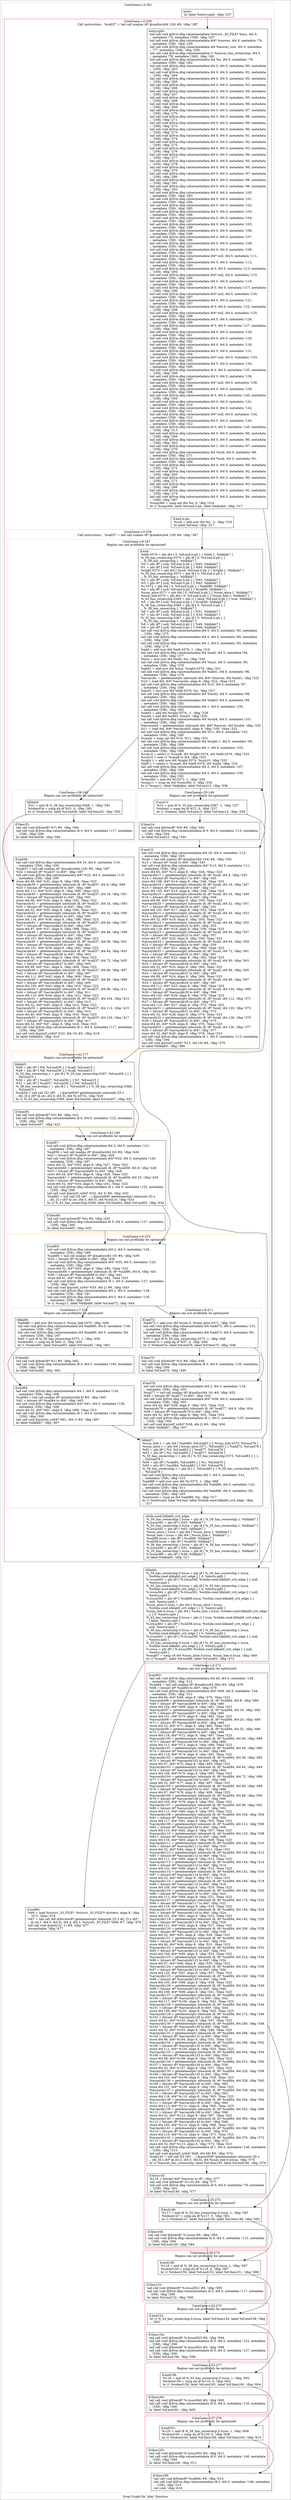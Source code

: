 digraph "Scop Graph for 'play' function" {
	label="Scop Graph for 'play' function";

	Node0x9da4160 [shape=record,label="{entry:\l  br label %entry.split, !dbg !257\l}"];
	Node0x9da4160 -> Node0x9e1ddc0;
	Node0x9e1ddc0 [shape=record,label="{entry.split:                                      \l  tail call void @llvm.dbg.value(metadata %struct._IO_FILE* %sys, i64 0,\l... metadata !75, metadata !258), !dbg !257\l  tail call void @llvm.dbg.value(metadata i64* %moves, i64 0, metadata !76,\l... metadata !258), !dbg !259\l  tail call void @llvm.dbg.value(metadata i64 %moves_size, i64 0, metadata\l... !77, metadata !258), !dbg !259\l  tail call void @llvm.dbg.value(metadata i1 %moves_has_ownership, i64 0,\l... metadata !78, metadata !260), !dbg !261\l  tail call void @llvm.dbg.value(metadata i64 %n, i64 0, metadata !79,\l... metadata !258), !dbg !262\l  tail call void @llvm.dbg.value(metadata i64 0, i64 0, metadata !80, metadata\l... !258), !dbg !263\l  tail call void @llvm.dbg.value(metadata i64 0, i64 0, metadata !81, metadata\l... !258), !dbg !264\l  tail call void @llvm.dbg.value(metadata i64 0, i64 0, metadata !82, metadata\l... !258), !dbg !265\l  tail call void @llvm.dbg.value(metadata i64 0, i64 0, metadata !83, metadata\l... !258), !dbg !266\l  tail call void @llvm.dbg.value(metadata i64 0, i64 0, metadata !84, metadata\l... !258), !dbg !267\l  tail call void @llvm.dbg.value(metadata i64 0, i64 0, metadata !85, metadata\l... !258), !dbg !268\l  tail call void @llvm.dbg.value(metadata i64 0, i64 0, metadata !86, metadata\l... !258), !dbg !269\l  tail call void @llvm.dbg.value(metadata i64 0, i64 0, metadata !87, metadata\l... !258), !dbg !270\l  tail call void @llvm.dbg.value(metadata i64 0, i64 0, metadata !88, metadata\l... !258), !dbg !271\l  tail call void @llvm.dbg.value(metadata i64 0, i64 0, metadata !89, metadata\l... !258), !dbg !272\l  tail call void @llvm.dbg.value(metadata i64 0, i64 0, metadata !90, metadata\l... !258), !dbg !273\l  tail call void @llvm.dbg.value(metadata i64 0, i64 0, metadata !91, metadata\l... !258), !dbg !274\l  tail call void @llvm.dbg.value(metadata i64 0, i64 0, metadata !92, metadata\l... !258), !dbg !275\l  tail call void @llvm.dbg.value(metadata i64 0, i64 0, metadata !93, metadata\l... !258), !dbg !276\l  tail call void @llvm.dbg.value(metadata i64 0, i64 0, metadata !94, metadata\l... !258), !dbg !277\l  tail call void @llvm.dbg.value(metadata i64 0, i64 0, metadata !95, metadata\l... !258), !dbg !278\l  tail call void @llvm.dbg.value(metadata i64 0, i64 0, metadata !96, metadata\l... !258), !dbg !279\l  tail call void @llvm.dbg.value(metadata i64 0, i64 0, metadata !97, metadata\l... !258), !dbg !280\l  tail call void @llvm.dbg.value(metadata i64 0, i64 0, metadata !98, metadata\l... !258), !dbg !281\l  tail call void @llvm.dbg.value(metadata i64 0, i64 0, metadata !99, metadata\l... !258), !dbg !282\l  tail call void @llvm.dbg.value(metadata i64 0, i64 0, metadata !100,\l... metadata !258), !dbg !283\l  tail call void @llvm.dbg.value(metadata i64 0, i64 0, metadata !101,\l... metadata !258), !dbg !284\l  tail call void @llvm.dbg.value(metadata i64 0, i64 0, metadata !102,\l... metadata !258), !dbg !285\l  tail call void @llvm.dbg.value(metadata i64 0, i64 0, metadata !103,\l... metadata !258), !dbg !286\l  tail call void @llvm.dbg.value(metadata i64 0, i64 0, metadata !104,\l... metadata !258), !dbg !287\l  tail call void @llvm.dbg.value(metadata i64 0, i64 0, metadata !105,\l... metadata !258), !dbg !288\l  tail call void @llvm.dbg.value(metadata i64 0, i64 0, metadata !106,\l... metadata !258), !dbg !289\l  tail call void @llvm.dbg.value(metadata i64 0, i64 0, metadata !107,\l... metadata !258), !dbg !290\l  tail call void @llvm.dbg.value(metadata i64 0, i64 0, metadata !108,\l... metadata !258), !dbg !291\l  tail call void @llvm.dbg.value(metadata i64 0, i64 0, metadata !109,\l... metadata !258), !dbg !292\l  tail call void @llvm.dbg.value(metadata i64* null, i64 0, metadata !111,\l... metadata !258), !dbg !293\l  tail call void @llvm.dbg.value(metadata i64 0, i64 0, metadata !112,\l... metadata !258), !dbg !293\l  tail call void @llvm.dbg.value(metadata i8 0, i64 0, metadata !113, metadata\l... !258), !dbg !294\l  tail call void @llvm.dbg.value(metadata i64* null, i64 0, metadata !115,\l... metadata !258), !dbg !295\l  tail call void @llvm.dbg.value(metadata i64 0, i64 0, metadata !116,\l... metadata !258), !dbg !295\l  tail call void @llvm.dbg.value(metadata i8 0, i64 0, metadata !117, metadata\l... !258), !dbg !296\l  tail call void @llvm.dbg.value(metadata i64* null, i64 0, metadata !120,\l... metadata !258), !dbg !297\l  tail call void @llvm.dbg.value(metadata i64 0, i64 0, metadata !121,\l... metadata !258), !dbg !297\l  tail call void @llvm.dbg.value(metadata i8 0, i64 0, metadata !122, metadata\l... !258), !dbg !298\l  tail call void @llvm.dbg.value(metadata i64* null, i64 0, metadata !125,\l... metadata !258), !dbg !299\l  tail call void @llvm.dbg.value(metadata i64 0, i64 0, metadata !126,\l... metadata !258), !dbg !299\l  tail call void @llvm.dbg.value(metadata i8 0, i64 0, metadata !127, metadata\l... !258), !dbg !300\l  tail call void @llvm.dbg.value(metadata i64 0, i64 0, metadata !128,\l... metadata !258), !dbg !301\l  tail call void @llvm.dbg.value(metadata i64 0, i64 0, metadata !129,\l... metadata !258), !dbg !302\l  tail call void @llvm.dbg.value(metadata i64 0, i64 0, metadata !130,\l... metadata !258), !dbg !303\l  tail call void @llvm.dbg.value(metadata i64 0, i64 0, metadata !131,\l... metadata !258), !dbg !304\l  tail call void @llvm.dbg.value(metadata i64* null, i64 0, metadata !133,\l... metadata !258), !dbg !305\l  tail call void @llvm.dbg.value(metadata i64 0, i64 0, metadata !134,\l... metadata !258), !dbg !305\l  tail call void @llvm.dbg.value(metadata i8 0, i64 0, metadata !135, metadata\l... !258), !dbg !306\l  tail call void @llvm.dbg.value(metadata i64 0, i64 0, metadata !136,\l... metadata !258), !dbg !307\l  tail call void @llvm.dbg.value(metadata i64* null, i64 0, metadata !138,\l... metadata !258), !dbg !308\l  tail call void @llvm.dbg.value(metadata i64 0, i64 0, metadata !139,\l... metadata !258), !dbg !308\l  tail call void @llvm.dbg.value(metadata i8 0, i64 0, metadata !140, metadata\l... !258), !dbg !309\l  tail call void @llvm.dbg.value(metadata i64 0, i64 0, metadata !141,\l... metadata !258), !dbg !310\l  tail call void @llvm.dbg.value(metadata i64 0, i64 0, metadata !142,\l... metadata !258), !dbg !311\l  tail call void @llvm.dbg.value(metadata i64* null, i64 0, metadata !144,\l... metadata !258), !dbg !312\l  tail call void @llvm.dbg.value(metadata i64 0, i64 0, metadata !145,\l... metadata !258), !dbg !312\l  tail call void @llvm.dbg.value(metadata i8 0, i64 0, metadata !146, metadata\l... !258), !dbg !313\l  tail call void @llvm.dbg.value(metadata i64 0, i64 0, metadata !86, metadata\l... !258), !dbg !269\l  tail call void @llvm.dbg.value(metadata i64 0, i64 0, metadata !80, metadata\l... !258), !dbg !263\l  tail call void @llvm.dbg.value(metadata i64 1, i64 0, metadata !87, metadata\l... !258), !dbg !270\l  tail call void @llvm.dbg.value(metadata i64 %sub, i64 0, metadata !88,\l... metadata !258), !dbg !271\l  tail call void @llvm.dbg.value(metadata i64 %sub, i64 0, metadata !81,\l... metadata !258), !dbg !264\l  tail call void @llvm.dbg.value(metadata i64 0, i64 0, metadata !89, metadata\l... !258), !dbg !272\l  tail call void @llvm.dbg.value(metadata i64 0, i64 0, metadata !82, metadata\l... !258), !dbg !265\l  tail call void @llvm.dbg.value(metadata i64 0, i64 0, metadata !90, metadata\l... !258), !dbg !273\l  tail call void @llvm.dbg.value(metadata i64 0, i64 0, metadata !83, metadata\l... !258), !dbg !266\l  tail call void @llvm.dbg.value(metadata i64 0, i64 0, metadata !91, metadata\l... !258), !dbg !274\l  tail call void @llvm.dbg.value(metadata i64 0, i64 0, metadata !84, metadata\l... !258), !dbg !267\l  %cmp366 = icmp sgt i64 %n, 0, !dbg !314\l  br i1 %cmp366, label %if.end.lr.ph, label %blklab0, !dbg !317\l}"];
	Node0x9e1ddc0 -> Node0x9e41250;
	Node0x9e1ddc0 -> Node0x9dc1640;
	Node0x9e41250 [shape=record,label="{if.end.lr.ph:                                     \l  %sub = add nsw i64 %n, -1, !dbg !318\l  br label %if.end, !dbg !317\l}"];
	Node0x9e41250 -> Node0x9e14260;
	Node0x9e14260 [shape=record,label="{if.end:                                           \l  %left.0376 = phi i64 [ 0, %if.end.lr.ph ], [ %left.1, %blklab7 ]\l  %_59_has_ownership.0375 = phi i8 [ 0, %if.end.lr.ph ], [\l... %_59_has_ownership.1, %blklab7 ]\l  %0 = phi i8* [ null, %if.end.lr.ph ], [ %65, %blklab7 ]\l  %1 = phi i8* [ null, %if.end.lr.ph ], [ %64, %blklab7 ]\l  %right.0374 = phi i64 [ %sub, %if.end.lr.ph ], [ %right.1, %blklab7 ]\l  %_55_has_ownership.0373 = phi i8 [ 0, %if.end.lr.ph ], [\l... %_55_has_ownership.1, %blklab7 ]\l  %2 = phi i8* [ null, %if.end.lr.ph ], [ %63, %blklab7 ]\l  %3 = phi i8* [ null, %if.end.lr.ph ], [ %62, %blklab7 ]\l  %i.0372 = phi i64 [ 0, %if.end.lr.ph ], [ %add86, %blklab7 ]\l  %4 = phi i8* [ null, %if.end.lr.ph ], [ %call66, %blklab7 ]\l  %sum_alice.0371 = phi i64 [ 0, %if.end.lr.ph ], [ %sum_alice.1, %blklab7 ]\l  %sum_bob.0370 = phi i64 [ 0, %if.end.lr.ph ], [ %sum_bob.1, %blklab7 ]\l  %_43_has_ownership.0369 = phi i1 [ false, %if.end.lr.ph ], [ true, %blklab7 ]\l  %5 = phi i8* [ null, %if.end.lr.ph ], [ %call58, %blklab7 ]\l  %_38_has_ownership.0368 = phi i8 [ 0, %if.end.lr.ph ], [\l... %_38_has_ownership.1, %blklab7 ]\l  %6 = phi i8* [ null, %if.end.lr.ph ], [ %51, %blklab7 ]\l  %7 = phi i8* [ null, %if.end.lr.ph ], [ %50, %blklab7 ]\l  %_35_has_ownership.0367 = phi i8 [ 0, %if.end.lr.ph ], [\l... %_35_has_ownership.1, %blklab7 ]\l  %8 = phi i8* [ null, %if.end.lr.ph ], [ %49, %blklab7 ]\l  %9 = phi i8* [ null, %if.end.lr.ph ], [ %48, %blklab7 ]\l  tail call void @llvm.dbg.value(metadata i64 0, i64 0, metadata !92, metadata\l... !258), !dbg !275\l  tail call void @llvm.dbg.value(metadata i64 0, i64 0, metadata !85, metadata\l... !258), !dbg !268\l  tail call void @llvm.dbg.value(metadata i64 1, i64 0, metadata !93, metadata\l... !258), !dbg !276\l  %add = add nsw i64 %left.0376, 1, !dbg !319\l  tail call void @llvm.dbg.value(metadata i64 %add, i64 0, metadata !94,\l... metadata !258), !dbg !277\l  %mul = mul nsw i64 %add, %n, !dbg !320\l  tail call void @llvm.dbg.value(metadata i64 %mul, i64 0, metadata !95,\l... metadata !258), !dbg !278\l  %add1 = add nsw i64 %mul, %right.0374, !dbg !321\l  tail call void @llvm.dbg.value(metadata i64 %add1, i64 0, metadata !96,\l... metadata !258), !dbg !279\l  %arrayidx = getelementptr inbounds i64, i64* %moves, i64 %add1, !dbg !322\l  %10 = load i64, i64* %arrayidx, align 8, !dbg !322, !tbaa !323\l  tail call void @llvm.dbg.value(metadata i64 %10, i64 0, metadata !97,\l... metadata !258), !dbg !280\l  %mul2 = mul nsw i64 %left.0376, %n, !dbg !327\l  tail call void @llvm.dbg.value(metadata i64 %mul2, i64 0, metadata !98,\l... metadata !258), !dbg !281\l  tail call void @llvm.dbg.value(metadata i64 %add3, i64 0, metadata !99,\l... metadata !258), !dbg !282\l  tail call void @llvm.dbg.value(metadata i64 1, i64 0, metadata !100,\l... metadata !258), !dbg !283\l  %add3 = add i64 %right.0374, -1, !dbg !328\l  %sub4 = add i64 %add3, %mul2, !dbg !329\l  tail call void @llvm.dbg.value(metadata i64 %sub4, i64 0, metadata !101,\l... metadata !258), !dbg !284\l  %arrayidx5 = getelementptr inbounds i64, i64* %moves, i64 %sub4, !dbg !330\l  %11 = load i64, i64* %arrayidx5, align 8, !dbg !330, !tbaa !323\l  tail call void @llvm.dbg.value(metadata i64 %11, i64 0, metadata !102,\l... metadata !258), !dbg !285\l  %cmp6 = icmp sgt i64 %10, %11, !dbg !331\l  tail call void @llvm.dbg.value(metadata i64 %right.1, i64 0, metadata !85,\l... metadata !258), !dbg !268\l  tail call void @llvm.dbg.value(metadata i64 1, i64 0, metadata !105,\l... metadata !258), !dbg !288\l  %coin.0 = select i1 %cmp6, i64 %right.0374, i64 %left.0376, !dbg !333\l  %sub10 = sext i1 %cmp6 to i64, !dbg !333\l  %right.1 = add nsw i64 %right.0374, %sub10, !dbg !333\l  %left.1 = select i1 %cmp6, i64 %left.0376, i64 %add, !dbg !333\l  tail call void @llvm.dbg.value(metadata i64 2, i64 0, metadata !107,\l... metadata !258), !dbg !290\l  tail call void @llvm.dbg.value(metadata i64 0, i64 0, metadata !109,\l... metadata !258), !dbg !292\l  %rem360 = and i64 %i.0372, 1, !dbg !334\l  %cmp11 = icmp ne i64 %rem360, 0, !dbg !334\l  br i1 %cmp11, label %blklab4, label %if.end13, !dbg !336\l}"];
	Node0x9e14260 -> Node0x9da3be0;
	Node0x9e14260 -> Node0x9def670;
	Node0x9da3be0 [shape=record,label="{blklab4:                                          \l  %31 = and i8 %_38_has_ownership.0368, 1, !dbg !381\l  %tobool34 = icmp eq i8 %31, 0, !dbg !381\l  br i1 %tobool34, label %if.end36, label %if.then35, !dbg !383\l}"];
	Node0x9da3be0 -> Node0x9e13160;
	Node0x9da3be0 -> Node0x9d42100;
	Node0x9e13160 [shape=record,label="{if.end36:                                         \l  tail call void @llvm.dbg.value(metadata i64 16, i64 0, metadata !116,\l... metadata !258), !dbg !295\l  %call37 = tail call noalias i8* @malloc(i64 128) #6, !dbg !387\l  %32 = bitcast i8* %call37 to i64*, !dbg !387\l  tail call void @llvm.dbg.value(metadata i64* %32, i64 0, metadata !115,\l... metadata !258), !dbg !295\l  store i64 66, i64* %32, align 8, !dbg !388, !tbaa !323\l  %arrayidx39 = getelementptr inbounds i8, i8* %call37, i64 8, !dbg !389\l  %33 = bitcast i8* %arrayidx39 to i64*, !dbg !389\l  store i64 111, i64* %33, align 8, !dbg !390, !tbaa !323\l  %arrayidx40 = getelementptr inbounds i8, i8* %call37, i64 16, !dbg !391\l  %34 = bitcast i8* %arrayidx40 to i64*, !dbg !391\l  store i64 98, i64* %34, align 8, !dbg !392, !tbaa !323\l  %arrayidx41 = getelementptr inbounds i8, i8* %call37, i64 24, !dbg !393\l  %35 = bitcast i8* %arrayidx41 to i64*, !dbg !393\l  store i64 32, i64* %35, align 8, !dbg !394, !tbaa !323\l  %arrayidx42 = getelementptr inbounds i8, i8* %call37, i64 32, !dbg !395\l  %36 = bitcast i8* %arrayidx42 to i64*, !dbg !395\l  store i64 116, i64* %36, align 8, !dbg !396, !tbaa !323\l  %arrayidx43 = getelementptr inbounds i8, i8* %call37, i64 40, !dbg !397\l  %37 = bitcast i8* %arrayidx43 to i64*, !dbg !397\l  store i64 97, i64* %37, align 8, !dbg !398, !tbaa !323\l  %arrayidx44 = getelementptr inbounds i8, i8* %call37, i64 48, !dbg !399\l  %38 = bitcast i8* %arrayidx44 to i64*, !dbg !399\l  store i64 107, i64* %38, align 8, !dbg !400, !tbaa !323\l  %arrayidx45 = getelementptr inbounds i8, i8* %call37, i64 56, !dbg !401\l  %39 = bitcast i8* %arrayidx45 to i64*, !dbg !401\l  store i64 101, i64* %39, align 8, !dbg !402, !tbaa !323\l  %arrayidx46 = getelementptr inbounds i8, i8* %call37, i64 64, !dbg !403\l  %40 = bitcast i8* %arrayidx46 to i64*, !dbg !403\l  store i64 32, i64* %40, align 8, !dbg !404, !tbaa !323\l  %arrayidx47 = getelementptr inbounds i8, i8* %call37, i64 72, !dbg !405\l  %41 = bitcast i8* %arrayidx47 to i64*, !dbg !405\l  store i64 99, i64* %41, align 8, !dbg !406, !tbaa !323\l  %arrayidx48 = getelementptr inbounds i8, i8* %call37, i64 80, !dbg !407\l  %42 = bitcast i8* %arrayidx48 to i64*, !dbg !407\l  store i64 111, i64* %42, align 8, !dbg !408, !tbaa !323\l  %arrayidx49 = getelementptr inbounds i8, i8* %call37, i64 88, !dbg !409\l  %43 = bitcast i8* %arrayidx49 to i64*, !dbg !409\l  store i64 105, i64* %43, align 8, !dbg !410, !tbaa !323\l  %arrayidx50 = getelementptr inbounds i8, i8* %call37, i64 96, !dbg !411\l  %44 = bitcast i8* %arrayidx50 to i64*, !dbg !411\l  store i64 110, i64* %44, align 8, !dbg !412, !tbaa !323\l  %arrayidx51 = getelementptr inbounds i8, i8* %call37, i64 104, !dbg !413\l  %45 = bitcast i8* %arrayidx51 to i64*, !dbg !413\l  store i64 32, i64* %45, align 8, !dbg !414, !tbaa !323\l  %arrayidx52 = getelementptr inbounds i8, i8* %call37, i64 112, !dbg !415\l  %46 = bitcast i8* %arrayidx52 to i64*, !dbg !415\l  store i64 40, i64* %46, align 8, !dbg !416, !tbaa !323\l  %arrayidx53 = getelementptr inbounds i8, i8* %call37, i64 120, !dbg !417\l  %47 = bitcast i8* %arrayidx53 to i64*, !dbg !417\l  store i64 32, i64* %47, align 8, !dbg !418, !tbaa !323\l  tail call void @llvm.dbg.value(metadata i8 1, i64 0, metadata !117, metadata\l... !258), !dbg !296\l  tail call void @printf_s(i64* %32, i64 16) #6, !dbg !419\l  br label %blklab5, !dbg !419\l}"];
	Node0x9e13160 -> Node0x9dde6d0;
	Node0x9dde6d0 [shape=record,label="{blklab5:                                          \l  %48 = phi i8* [ %9, %if.end36 ], [ %call, %if.end15 ]\l  %49 = phi i8* [ %8, %if.end36 ], [ %call, %if.end15 ]\l  %_35_has_ownership.1 = phi i8 [ %_35_has_ownership.0367, %if.end36 ], [ 1,\l... %if.end15 ]\l  %50 = phi i8* [ %call37, %if.end36 ], [ %7, %if.end15 ]\l  %51 = phi i8* [ %call37, %if.end36 ], [ %6, %if.end15 ]\l  %_38_has_ownership.1 = phi i8 [ 1, %if.end36 ], [ %_38_has_ownership.0368,\l... %if.end15 ]\l  %call54 = tail call i32 (i8*, ...) @printf(i8* getelementptr inbounds ([5 x\l... i8], [5 x i8]* @.str, i64 0, i64 0), i64 %i.0372), !dbg !420\l  br i1 %_43_has_ownership.0369, label %if.then56, label %if.end57, !dbg !421\l}"];
	Node0x9dde6d0 -> Node0x9dcca10;
	Node0x9dde6d0 -> Node0x9d9f060;
	Node0x9dcca10 [shape=record,label="{if.then56:                                        \l  tail call void @free(i8* %5) #6, !dbg !422\l  tail call void @llvm.dbg.value(metadata i8 0, i64 0, metadata !122, metadata\l... !258), !dbg !298\l  br label %if.end57, !dbg !422\l}"];
	Node0x9dcca10 -> Node0x9d9f060;
	Node0x9d9f060 [shape=record,label="{if.end57:                                         \l  tail call void @llvm.dbg.value(metadata i64 3, i64 0, metadata !121,\l... metadata !258), !dbg !297\l  %call58 = tail call noalias i8* @malloc(i64 24) #6, !dbg !426\l  %52 = bitcast i8* %call58 to i64*, !dbg !426\l  tail call void @llvm.dbg.value(metadata i64* %52, i64 0, metadata !120,\l... metadata !258), !dbg !297\l  store i64 32, i64* %52, align 8, !dbg !427, !tbaa !323\l  %arrayidx60 = getelementptr inbounds i8, i8* %call58, i64 8, !dbg !428\l  %53 = bitcast i8* %arrayidx60 to i64*, !dbg !428\l  store i64 44, i64* %53, align 8, !dbg !429, !tbaa !323\l  %arrayidx61 = getelementptr inbounds i8, i8* %call58, i64 16, !dbg !430\l  %54 = bitcast i8* %arrayidx61 to i64*, !dbg !430\l  store i64 32, i64* %54, align 8, !dbg !431, !tbaa !323\l  tail call void @llvm.dbg.value(metadata i8 1, i64 0, metadata !122, metadata\l... !258), !dbg !298\l  tail call void @printf_s(i64* %52, i64 3) #6, !dbg !432\l  %call62 = tail call i32 (i8*, ...) @printf(i8* getelementptr inbounds ([5 x\l... i8], [5 x i8]* @.str, i64 0, i64 0), i64 %coin.0), !dbg !433\l  br i1 %_43_has_ownership.0369, label %if.then64, label %if.end65, !dbg !434\l}"];
	Node0x9d9f060 -> Node0x9dc1d60;
	Node0x9d9f060 -> Node0x9e15a10;
	Node0x9dc1d60 [shape=record,label="{if.then64:                                        \l  tail call void @free(i8* %4) #6, !dbg !435\l  tail call void @llvm.dbg.value(metadata i8 0, i64 0, metadata !127, metadata\l... !258), !dbg !300\l  br label %if.end65, !dbg !435\l}"];
	Node0x9dc1d60 -> Node0x9e15a10;
	Node0x9e15a10 [shape=record,label="{if.end65:                                         \l  tail call void @llvm.dbg.value(metadata i64 2, i64 0, metadata !126,\l... metadata !258), !dbg !299\l  %call66 = tail call noalias i8* @malloc(i64 16) #6, !dbg !439\l  %55 = bitcast i8* %call66 to i64*, !dbg !439\l  tail call void @llvm.dbg.value(metadata i64* %55, i64 0, metadata !125,\l... metadata !258), !dbg !299\l  store i64 32, i64* %55, align 8, !dbg !440, !tbaa !323\l  %arrayidx68 = getelementptr inbounds i8, i8* %call66, i64 8, !dbg !441\l  %56 = bitcast i8* %arrayidx68 to i64*, !dbg !441\l  store i64 41, i64* %56, align 8, !dbg !442, !tbaa !323\l  tail call void @llvm.dbg.value(metadata i8 1, i64 0, metadata !127, metadata\l... !258), !dbg !300\l  tail call void @printf_s(i64* %55, i64 2) #6, !dbg !443\l  tail call void @llvm.dbg.value(metadata i64 2, i64 0, metadata !128,\l... metadata !258), !dbg !301\l  tail call void @llvm.dbg.value(metadata i64 0, i64 0, metadata !130,\l... metadata !258), !dbg !303\l  br i1 %cmp11, label %blklab6, label %if.end72, !dbg !444\l}"];
	Node0x9e15a10 -> Node0x9dbd200;
	Node0x9e15a10 -> Node0x9da5e60;
	Node0x9dbd200 [shape=record,label="{blklab6:                                          \l  %add80 = add nsw i64 %coin.0, %sum_bob.0370, !dbg !458\l  tail call void @llvm.dbg.value(metadata i64 %add80, i64 0, metadata !136,\l... metadata !258), !dbg !307\l  tail call void @llvm.dbg.value(metadata i64 %add80, i64 0, metadata !84,\l... metadata !258), !dbg !267\l  %60 = and i8 %_59_has_ownership.0375, 1, !dbg !459\l  %tobool81 = icmp eq i8 %60, 0, !dbg !459\l  br i1 %tobool81, label %if.end83, label %if.then82, !dbg !461\l}"];
	Node0x9dbd200 -> Node0x9dc7500;
	Node0x9dbd200 -> Node0x9e15450;
	Node0x9dc7500 [shape=record,label="{if.end83:                                         \l  tail call void @llvm.dbg.value(metadata i64 1, i64 0, metadata !139,\l... metadata !258), !dbg !308\l  %call84 = tail call noalias i8* @malloc(i64 8) #6, !dbg !465\l  %61 = bitcast i8* %call84 to i64*, !dbg !465\l  tail call void @llvm.dbg.value(metadata i64* %61, i64 0, metadata !138,\l... metadata !258), !dbg !308\l  store i64 32, i64* %61, align 8, !dbg !466, !tbaa !323\l  tail call void @llvm.dbg.value(metadata i8 1, i64 0, metadata !140, metadata\l... !258), !dbg !309\l  tail call void @println_s(i64* %61, i64 1) #6, !dbg !467\l  br label %blklab7, !dbg !467\l}"];
	Node0x9dc7500 -> Node0x9dbdb50;
	Node0x9dbdb50 [shape=record,label="{blklab7:                                          \l  %sum_bob.1 = phi i64 [ %add80, %if.end83 ], [ %sum_bob.0370, %if.end76 ]\l  %sum_alice.1 = phi i64 [ %sum_alice.0371, %if.end83 ], [ %add73, %if.end76 ]\l  %62 = phi i8* [ %3, %if.end83 ], [ %call77, %if.end76 ]\l  %63 = phi i8* [ %2, %if.end83 ], [ %call77, %if.end76 ]\l  %_55_has_ownership.1 = phi i8 [ %_55_has_ownership.0373, %if.end83 ], [ 1,\l... %if.end76 ]\l  %64 = phi i8* [ %call84, %if.end83 ], [ %1, %if.end76 ]\l  %65 = phi i8* [ %call84, %if.end83 ], [ %0, %if.end76 ]\l  %_59_has_ownership.1 = phi i8 [ 1, %if.end83 ], [ %_59_has_ownership.0375,\l... %if.end76 ]\l  tail call void @llvm.dbg.value(metadata i64 1, i64 0, metadata !141,\l... metadata !258), !dbg !310\l  %add86 = add nuw nsw i64 %i.0372, 1, !dbg !468\l  tail call void @llvm.dbg.value(metadata i64 %add86, i64 0, metadata !142,\l... metadata !258), !dbg !311\l  tail call void @llvm.dbg.value(metadata i64 %add86, i64 0, metadata !82,\l... metadata !258), !dbg !265\l  %exitcond = icmp ne i64 %add86, %n, !dbg !317\l  br i1 %exitcond, label %if.end, label %while.cond.blklab0_crit_edge, !dbg\l... !317\l}"];
	Node0x9dbdb50 -> Node0x9e14260[constraint=false];
	Node0x9dbdb50 -> Node0x9dd2fd0;
	Node0x9dd2fd0 [shape=record,label="{while.cond.blklab0_crit_edge:                     \l  %_59_has_ownership.1.lcssa = phi i8 [ %_59_has_ownership.1, %blklab7 ]\l  %.lcssa392 = phi i8* [ %65, %blklab7 ]\l  %_55_has_ownership.1.lcssa = phi i8 [ %_55_has_ownership.1, %blklab7 ]\l  %.lcssa391 = phi i8* [ %63, %blklab7 ]\l  %sum_alice.1.lcssa = phi i64 [ %sum_alice.1, %blklab7 ]\l  %sum_bob.1.lcssa = phi i64 [ %sum_bob.1, %blklab7 ]\l  %call66.lcssa = phi i8* [ %call66, %blklab7 ]\l  %call58.lcssa = phi i8* [ %call58, %blklab7 ]\l  %_38_has_ownership.1.lcssa = phi i8 [ %_38_has_ownership.1, %blklab7 ]\l  %.lcssa390 = phi i8* [ %51, %blklab7 ]\l  %_35_has_ownership.1.lcssa = phi i8 [ %_35_has_ownership.1, %blklab7 ]\l  %.lcssa389 = phi i8* [ %49, %blklab7 ]\l  br label %blklab0, !dbg !317\l}"];
	Node0x9dd2fd0 -> Node0x9dc1640;
	Node0x9dc1640 [shape=record,label="{blklab0:                                          \l  %_59_has_ownership.0.lcssa = phi i8 [ %_59_has_ownership.1.lcssa,\l... %while.cond.blklab0_crit_edge ], [ 0, %entry.split ]\l  %.lcssa365 = phi i8* [ %.lcssa392, %while.cond.blklab0_crit_edge ], [ null,\l... %entry.split ]\l  %_55_has_ownership.0.lcssa = phi i8 [ %_55_has_ownership.1.lcssa,\l... %while.cond.blklab0_crit_edge ], [ 0, %entry.split ]\l  %.lcssa364 = phi i8* [ %.lcssa391, %while.cond.blklab0_crit_edge ], [ null,\l... %entry.split ]\l  %.lcssa363 = phi i8* [ %call66.lcssa, %while.cond.blklab0_crit_edge ], [\l... null, %entry.split ]\l  %sum_alice.0.lcssa = phi i64 [ %sum_alice.1.lcssa,\l... %while.cond.blklab0_crit_edge ], [ 0, %entry.split ]\l  %sum_bob.0.lcssa = phi i64 [ %sum_bob.1.lcssa, %while.cond.blklab0_crit_edge\l... ], [ 0, %entry.split ]\l  %_43_has_ownership.0.lcssa = phi i1 [ true, %while.cond.blklab0_crit_edge ],\l... [ false, %entry.split ]\l  %.lcssa362 = phi i8* [ %call58.lcssa, %while.cond.blklab0_crit_edge ], [\l... null, %entry.split ]\l  %_38_has_ownership.0.lcssa = phi i8 [ %_38_has_ownership.1.lcssa,\l... %while.cond.blklab0_crit_edge ], [ 0, %entry.split ]\l  %.lcssa361 = phi i8* [ %.lcssa390, %while.cond.blklab0_crit_edge ], [ null,\l... %entry.split ]\l  %_35_has_ownership.0.lcssa = phi i8 [ %_35_has_ownership.1.lcssa,\l... %while.cond.blklab0_crit_edge ], [ 0, %entry.split ]\l  %.lcssa = phi i8* [ %.lcssa389, %while.cond.blklab0_crit_edge ], [ null,\l... %entry.split ]\l  %cmp87 = icmp slt i64 %sum_alice.0.lcssa, %sum_bob.0.lcssa, !dbg !469\l  br i1 %cmp87, label %if.end89, label %if.end93, !dbg !472\l}"];
	Node0x9dc1640 -> Node0x9dc1180;
	Node0x9dc1640 -> Node0x9e1f170;
	Node0x9dc1180 [shape=record,label="{if.end89:                                         \l  %66 = load %struct._IO_FILE*, %struct._IO_FILE** @stderr, align 8, !dbg\l... !473, !tbaa !474\l  %67 = tail call i64 @fwrite(i8* getelementptr inbounds ([5 x i8], [5 x i8]*\l... @.str.1, i64 0, i64 0), i64 4, i64 1, %struct._IO_FILE* %66) #7, !dbg !476\l  tail call void @exit(i32 -1) #8, !dbg !477\l  unreachable, !dbg !477\l}"];
	Node0x9e1f170 [shape=record,label="{if.end93:                                         \l  tail call void @llvm.dbg.value(metadata i64 48, i64 0, metadata !145,\l... metadata !258), !dbg !312\l  %call94 = tail call noalias i8* @malloc(i64 384) #6, !dbg !478\l  %68 = bitcast i8* %call94 to i64*, !dbg !478\l  tail call void @llvm.dbg.value(metadata i64* %68, i64 0, metadata !144,\l... metadata !258), !dbg !312\l  store i64 84, i64* %68, align 8, !dbg !479, !tbaa !323\l  %arrayidx96 = getelementptr inbounds i8, i8* %call94, i64 8, !dbg !480\l  %69 = bitcast i8* %arrayidx96 to i64*, !dbg !480\l  store i64 104, i64* %69, align 8, !dbg !481, !tbaa !323\l  %arrayidx97 = getelementptr inbounds i8, i8* %call94, i64 16, !dbg !482\l  %70 = bitcast i8* %arrayidx97 to i64*, !dbg !482\l  store i64 101, i64* %70, align 8, !dbg !483, !tbaa !323\l  %arrayidx98 = getelementptr inbounds i8, i8* %call94, i64 24, !dbg !484\l  %71 = bitcast i8* %arrayidx98 to i64*, !dbg !484\l  store i64 32, i64* %71, align 8, !dbg !485, !tbaa !323\l  %arrayidx99 = getelementptr inbounds i8, i8* %call94, i64 32, !dbg !486\l  %72 = bitcast i8* %arrayidx99 to i64*, !dbg !486\l  store i64 116, i64* %72, align 8, !dbg !487, !tbaa !323\l  %arrayidx100 = getelementptr inbounds i8, i8* %call94, i64 40, !dbg !488\l  %73 = bitcast i8* %arrayidx100 to i64*, !dbg !488\l  store i64 111, i64* %73, align 8, !dbg !489, !tbaa !323\l  %arrayidx101 = getelementptr inbounds i8, i8* %call94, i64 48, !dbg !490\l  %74 = bitcast i8* %arrayidx101 to i64*, !dbg !490\l  store i64 116, i64* %74, align 8, !dbg !491, !tbaa !323\l  %arrayidx102 = getelementptr inbounds i8, i8* %call94, i64 56, !dbg !492\l  %75 = bitcast i8* %arrayidx102 to i64*, !dbg !492\l  store i64 97, i64* %75, align 8, !dbg !493, !tbaa !323\l  %arrayidx103 = getelementptr inbounds i8, i8* %call94, i64 64, !dbg !494\l  %76 = bitcast i8* %arrayidx103 to i64*, !dbg !494\l  store i64 108, i64* %76, align 8, !dbg !495, !tbaa !323\l  %arrayidx104 = getelementptr inbounds i8, i8* %call94, i64 72, !dbg !496\l  %77 = bitcast i8* %arrayidx104 to i64*, !dbg !496\l  store i64 32, i64* %77, align 8, !dbg !497, !tbaa !323\l  %arrayidx105 = getelementptr inbounds i8, i8* %call94, i64 80, !dbg !498\l  %78 = bitcast i8* %arrayidx105 to i64*, !dbg !498\l  store i64 97, i64* %78, align 8, !dbg !499, !tbaa !323\l  %arrayidx106 = getelementptr inbounds i8, i8* %call94, i64 88, !dbg !500\l  %79 = bitcast i8* %arrayidx106 to i64*, !dbg !500\l  store i64 109, i64* %79, align 8, !dbg !501, !tbaa !323\l  %arrayidx107 = getelementptr inbounds i8, i8* %call94, i64 96, !dbg !502\l  %80 = bitcast i8* %arrayidx107 to i64*, !dbg !502\l  store i64 111, i64* %80, align 8, !dbg !503, !tbaa !323\l  %arrayidx108 = getelementptr inbounds i8, i8* %call94, i64 104, !dbg !504\l  %81 = bitcast i8* %arrayidx108 to i64*, !dbg !504\l  store i64 117, i64* %81, align 8, !dbg !505, !tbaa !323\l  %arrayidx109 = getelementptr inbounds i8, i8* %call94, i64 112, !dbg !506\l  %82 = bitcast i8* %arrayidx109 to i64*, !dbg !506\l  store i64 110, i64* %82, align 8, !dbg !507, !tbaa !323\l  %arrayidx110 = getelementptr inbounds i8, i8* %call94, i64 120, !dbg !508\l  %83 = bitcast i8* %arrayidx110 to i64*, !dbg !508\l  store i64 116, i64* %83, align 8, !dbg !509, !tbaa !323\l  %arrayidx111 = getelementptr inbounds i8, i8* %call94, i64 128, !dbg !510\l  %84 = bitcast i8* %arrayidx111 to i64*, !dbg !510\l  store i64 32, i64* %84, align 8, !dbg !511, !tbaa !323\l  %arrayidx112 = getelementptr inbounds i8, i8* %call94, i64 136, !dbg !512\l  %85 = bitcast i8* %arrayidx112 to i64*, !dbg !512\l  store i64 111, i64* %85, align 8, !dbg !513, !tbaa !323\l  %arrayidx113 = getelementptr inbounds i8, i8* %call94, i64 144, !dbg !514\l  %86 = bitcast i8* %arrayidx113 to i64*, !dbg !514\l  store i64 102, i64* %86, align 8, !dbg !515, !tbaa !323\l  %arrayidx114 = getelementptr inbounds i8, i8* %call94, i64 152, !dbg !516\l  %87 = bitcast i8* %arrayidx114 to i64*, !dbg !516\l  store i64 32, i64* %87, align 8, !dbg !517, !tbaa !323\l  %arrayidx115 = getelementptr inbounds i8, i8* %call94, i64 160, !dbg !518\l  %88 = bitcast i8* %arrayidx115 to i64*, !dbg !518\l  store i64 109, i64* %88, align 8, !dbg !519, !tbaa !323\l  %arrayidx116 = getelementptr inbounds i8, i8* %call94, i64 168, !dbg !520\l  %89 = bitcast i8* %arrayidx116 to i64*, !dbg !520\l  store i64 111, i64* %89, align 8, !dbg !521, !tbaa !323\l  %arrayidx117 = getelementptr inbounds i8, i8* %call94, i64 176, !dbg !522\l  %90 = bitcast i8* %arrayidx117 to i64*, !dbg !522\l  store i64 110, i64* %90, align 8, !dbg !523, !tbaa !323\l  %arrayidx118 = getelementptr inbounds i8, i8* %call94, i64 184, !dbg !524\l  %91 = bitcast i8* %arrayidx118 to i64*, !dbg !524\l  store i64 101, i64* %91, align 8, !dbg !525, !tbaa !323\l  %arrayidx119 = getelementptr inbounds i8, i8* %call94, i64 192, !dbg !526\l  %92 = bitcast i8* %arrayidx119 to i64*, !dbg !526\l  store i64 121, i64* %92, align 8, !dbg !527, !tbaa !323\l  %arrayidx120 = getelementptr inbounds i8, i8* %call94, i64 200, !dbg !528\l  %93 = bitcast i8* %arrayidx120 to i64*, !dbg !528\l  store i64 32, i64* %93, align 8, !dbg !529, !tbaa !323\l  %arrayidx121 = getelementptr inbounds i8, i8* %call94, i64 208, !dbg !530\l  %94 = bitcast i8* %arrayidx121 to i64*, !dbg !530\l  store i64 40, i64* %94, align 8, !dbg !531, !tbaa !323\l  %arrayidx122 = getelementptr inbounds i8, i8* %call94, i64 216, !dbg !532\l  %95 = bitcast i8* %arrayidx122 to i64*, !dbg !532\l  store i64 109, i64* %95, align 8, !dbg !533, !tbaa !323\l  %arrayidx123 = getelementptr inbounds i8, i8* %call94, i64 224, !dbg !534\l  %96 = bitcast i8* %arrayidx123 to i64*, !dbg !534\l  store i64 97, i64* %96, align 8, !dbg !535, !tbaa !323\l  %arrayidx124 = getelementptr inbounds i8, i8* %call94, i64 232, !dbg !536\l  %97 = bitcast i8* %arrayidx124 to i64*, !dbg !536\l  store i64 120, i64* %97, align 8, !dbg !537, !tbaa !323\l  %arrayidx125 = getelementptr inbounds i8, i8* %call94, i64 240, !dbg !538\l  %98 = bitcast i8* %arrayidx125 to i64*, !dbg !538\l  store i64 105, i64* %98, align 8, !dbg !539, !tbaa !323\l  %arrayidx126 = getelementptr inbounds i8, i8* %call94, i64 248, !dbg !540\l  %99 = bitcast i8* %arrayidx126 to i64*, !dbg !540\l  store i64 109, i64* %99, align 8, !dbg !541, !tbaa !323\l  %arrayidx127 = getelementptr inbounds i8, i8* %call94, i64 256, !dbg !542\l  %100 = bitcast i8* %arrayidx127 to i64*, !dbg !542\l  store i64 117, i64* %100, align 8, !dbg !543, !tbaa !323\l  %arrayidx128 = getelementptr inbounds i8, i8* %call94, i64 264, !dbg !544\l  %101 = bitcast i8* %arrayidx128 to i64*, !dbg !544\l  store i64 109, i64* %101, align 8, !dbg !545, !tbaa !323\l  %arrayidx129 = getelementptr inbounds i8, i8* %call94, i64 272, !dbg !546\l  %102 = bitcast i8* %arrayidx129 to i64*, !dbg !546\l  store i64 41, i64* %102, align 8, !dbg !547, !tbaa !323\l  %arrayidx130 = getelementptr inbounds i8, i8* %call94, i64 280, !dbg !548\l  %103 = bitcast i8* %arrayidx130 to i64*, !dbg !548\l  store i64 32, i64* %103, align 8, !dbg !549, !tbaa !323\l  %arrayidx131 = getelementptr inbounds i8, i8* %call94, i64 288, !dbg !550\l  %104 = bitcast i8* %arrayidx131 to i64*, !dbg !550\l  store i64 66, i64* %104, align 8, !dbg !551, !tbaa !323\l  %arrayidx132 = getelementptr inbounds i8, i8* %call94, i64 296, !dbg !552\l  %105 = bitcast i8* %arrayidx132 to i64*, !dbg !552\l  store i64 111, i64* %105, align 8, !dbg !553, !tbaa !323\l  %arrayidx133 = getelementptr inbounds i8, i8* %call94, i64 304, !dbg !554\l  %106 = bitcast i8* %arrayidx133 to i64*, !dbg !554\l  store i64 98, i64* %106, align 8, !dbg !555, !tbaa !323\l  %arrayidx134 = getelementptr inbounds i8, i8* %call94, i64 312, !dbg !556\l  %107 = bitcast i8* %arrayidx134 to i64*, !dbg !556\l  store i64 32, i64* %107, align 8, !dbg !557, !tbaa !323\l  %arrayidx135 = getelementptr inbounds i8, i8* %call94, i64 320, !dbg !558\l  %108 = bitcast i8* %arrayidx135 to i64*, !dbg !558\l  store i64 103, i64* %108, align 8, !dbg !559, !tbaa !323\l  %arrayidx136 = getelementptr inbounds i8, i8* %call94, i64 328, !dbg !560\l  %109 = bitcast i8* %arrayidx136 to i64*, !dbg !560\l  store i64 101, i64* %109, align 8, !dbg !561, !tbaa !323\l  %arrayidx137 = getelementptr inbounds i8, i8* %call94, i64 336, !dbg !562\l  %110 = bitcast i8* %arrayidx137 to i64*, !dbg !562\l  store i64 116, i64* %110, align 8, !dbg !563, !tbaa !323\l  %arrayidx138 = getelementptr inbounds i8, i8* %call94, i64 344, !dbg !564\l  %111 = bitcast i8* %arrayidx138 to i64*, !dbg !564\l  store i64 115, i64* %111, align 8, !dbg !565, !tbaa !323\l  %arrayidx139 = getelementptr inbounds i8, i8* %call94, i64 352, !dbg !566\l  %112 = bitcast i8* %arrayidx139 to i64*, !dbg !566\l  store i64 32, i64* %112, align 8, !dbg !567, !tbaa !323\l  %arrayidx140 = getelementptr inbounds i8, i8* %call94, i64 360, !dbg !568\l  %113 = bitcast i8* %arrayidx140 to i64*, !dbg !568\l  store i64 105, i64* %113, align 8, !dbg !569, !tbaa !323\l  %arrayidx141 = getelementptr inbounds i8, i8* %call94, i64 368, !dbg !570\l  %114 = bitcast i8* %arrayidx141 to i64*, !dbg !570\l  store i64 115, i64* %114, align 8, !dbg !571, !tbaa !323\l  %arrayidx142 = getelementptr inbounds i8, i8* %call94, i64 376, !dbg !572\l  %115 = bitcast i8* %arrayidx142 to i64*, !dbg !572\l  store i64 32, i64* %115, align 8, !dbg !573, !tbaa !323\l  tail call void @llvm.dbg.value(metadata i8 1, i64 0, metadata !146, metadata\l... !258), !dbg !313\l  tail call void @printf_s(i64* %68, i64 48) #6, !dbg !574\l  %call143 = tail call i32 (i8*, ...) @printf(i8* getelementptr inbounds ([6 x\l... i8], [6 x i8]* @.str.2, i64 0, i64 0), i64 %sum_bob.0.lcssa), !dbg !575\l  br i1 %moves_has_ownership, label %if.then145, label %if.end146, !dbg !576\l}"];
	Node0x9e1f170 -> Node0x9cbd330;
	Node0x9e1f170 -> Node0x9df3d90;
	Node0x9cbd330 [shape=record,label="{if.then145:                                       \l  %116 = bitcast i64* %moves to i8*, !dbg !577\l  tail call void @free(i8* %116) #6, !dbg !577\l  tail call void @llvm.dbg.value(metadata i8 0, i64 0, metadata !78, metadata\l... !258), !dbg !261\l  br label %if.end146, !dbg !577\l}"];
	Node0x9cbd330 -> Node0x9df3d90;
	Node0x9df3d90 [shape=record,label="{if.end146:                                        \l  %117 = and i8 %_35_has_ownership.0.lcssa, 1, !dbg !581\l  %tobool147 = icmp eq i8 %117, 0, !dbg !581\l  br i1 %tobool147, label %if.end149, label %if.then148, !dbg !583\l}"];
	Node0x9df3d90 -> Node0x9de6480;
	Node0x9df3d90 -> Node0x9dcded0;
	Node0x9de6480 [shape=record,label="{if.end149:                                        \l  %118 = and i8 %_38_has_ownership.0.lcssa, 1, !dbg !587\l  %tobool150 = icmp eq i8 %118, 0, !dbg !587\l  br i1 %tobool150, label %if.end152, label %if.then151, !dbg !589\l}"];
	Node0x9de6480 -> Node0x9d8fa10;
	Node0x9de6480 -> Node0x9ddc300;
	Node0x9d8fa10 [shape=record,label="{if.end152:                                        \l  br i1 %_43_has_ownership.0.lcssa, label %if.then154, label %if.end158, !dbg\l... !593\l}"];
	Node0x9d8fa10 -> Node0x9dc26e0;
	Node0x9d8fa10 -> Node0x9e3db70;
	Node0x9dc26e0 [shape=record,label="{if.then154:                                       \l  tail call void @free(i8* %.lcssa362) #6, !dbg !594\l  tail call void @llvm.dbg.value(metadata i8 0, i64 0, metadata !122, metadata\l... !258), !dbg !298\l  tail call void @free(i8* %.lcssa363) #6, !dbg !598\l  tail call void @llvm.dbg.value(metadata i8 0, i64 0, metadata !127, metadata\l... !258), !dbg !300\l  br label %if.end158, !dbg !598\l}"];
	Node0x9dc26e0 -> Node0x9e3db70;
	Node0x9e3db70 [shape=record,label="{if.end158:                                        \l  %119 = and i8 %_55_has_ownership.0.lcssa, 1, !dbg !602\l  %tobool159 = icmp eq i8 %119, 0, !dbg !602\l  br i1 %tobool159, label %if.end161, label %if.then160, !dbg !604\l}"];
	Node0x9e3db70 -> Node0x9daf8d0;
	Node0x9e3db70 -> Node0x9da4a90;
	Node0x9daf8d0 [shape=record,label="{if.end161:                                        \l  %120 = and i8 %_59_has_ownership.0.lcssa, 1, !dbg !608\l  %tobool162 = icmp eq i8 %120, 0, !dbg !608\l  br i1 %tobool162, label %if.then166, label %if.then163, !dbg !610\l}"];
	Node0x9daf8d0 -> Node0x9da7730;
	Node0x9daf8d0 -> Node0x9dc6a00;
	Node0x9da7730 [shape=record,label="{if.then166:                                       \l  tail call void @free(i8* %call94) #6, !dbg !614\l  tail call void @llvm.dbg.value(metadata i8 0, i64 0, metadata !146, metadata\l... !258), !dbg !313\l  ret void, !dbg !618\l}"];
	Node0x9dc6a00 [shape=record,label="{if.then163:                                       \l  tail call void @free(i8* %.lcssa365) #6, !dbg !611\l  tail call void @llvm.dbg.value(metadata i8 0, i64 0, metadata !140, metadata\l... !258), !dbg !309\l  br label %if.then166, !dbg !611\l}"];
	Node0x9dc6a00 -> Node0x9da7730;
	Node0x9da4a90 [shape=record,label="{if.then160:                                       \l  tail call void @free(i8* %.lcssa364) #6, !dbg !605\l  tail call void @llvm.dbg.value(metadata i8 0, i64 0, metadata !135, metadata\l... !258), !dbg !306\l  br label %if.end161, !dbg !605\l}"];
	Node0x9da4a90 -> Node0x9daf8d0;
	Node0x9ddc300 [shape=record,label="{if.then151:                                       \l  tail call void @free(i8* %.lcssa361) #6, !dbg !590\l  tail call void @llvm.dbg.value(metadata i8 0, i64 0, metadata !117, metadata\l... !258), !dbg !296\l  br label %if.end152, !dbg !590\l}"];
	Node0x9ddc300 -> Node0x9d8fa10;
	Node0x9dcded0 [shape=record,label="{if.then148:                                       \l  tail call void @free(i8* %.lcssa) #6, !dbg !584\l  tail call void @llvm.dbg.value(metadata i8 0, i64 0, metadata !113, metadata\l... !258), !dbg !294\l  br label %if.end149, !dbg !584\l}"];
	Node0x9dcded0 -> Node0x9de6480;
	Node0x9e15450 [shape=record,label="{if.then82:                                        \l  tail call void @free(i8* %1) #6, !dbg !462\l  tail call void @llvm.dbg.value(metadata i8 0, i64 0, metadata !140, metadata\l... !258), !dbg !309\l  br label %if.end83, !dbg !462\l}"];
	Node0x9e15450 -> Node0x9dc7500;
	Node0x9da5e60 [shape=record,label="{if.end72:                                         \l  %add73 = add nsw i64 %coin.0, %sum_alice.0371, !dbg !445\l  tail call void @llvm.dbg.value(metadata i64 %add73, i64 0, metadata !131,\l... metadata !258), !dbg !304\l  tail call void @llvm.dbg.value(metadata i64 %add73, i64 0, metadata !83,\l... metadata !258), !dbg !266\l  %57 = and i8 %_55_has_ownership.0373, 1, !dbg !446\l  %tobool74 = icmp eq i8 %57, 0, !dbg !446\l  br i1 %tobool74, label %if.end76, label %if.then75, !dbg !448\l}"];
	Node0x9da5e60 -> Node0x9dd26d0;
	Node0x9da5e60 -> Node0x9dd4af0;
	Node0x9dd26d0 [shape=record,label="{if.end76:                                         \l  tail call void @llvm.dbg.value(metadata i64 2, i64 0, metadata !134,\l... metadata !258), !dbg !305\l  %call77 = tail call noalias i8* @malloc(i64 16) #6, !dbg !452\l  %58 = bitcast i8* %call77 to i64*, !dbg !452\l  tail call void @llvm.dbg.value(metadata i64* %58, i64 0, metadata !133,\l... metadata !258), !dbg !305\l  store i64 44, i64* %58, align 8, !dbg !453, !tbaa !323\l  %arrayidx79 = getelementptr inbounds i8, i8* %call77, i64 8, !dbg !454\l  %59 = bitcast i8* %arrayidx79 to i64*, !dbg !454\l  store i64 32, i64* %59, align 8, !dbg !455, !tbaa !323\l  tail call void @llvm.dbg.value(metadata i8 1, i64 0, metadata !135, metadata\l... !258), !dbg !306\l  tail call void @printf_s(i64* %58, i64 2) #6, !dbg !456\l  br label %blklab7, !dbg !457\l}"];
	Node0x9dd26d0 -> Node0x9dbdb50;
	Node0x9dd4af0 [shape=record,label="{if.then75:                                        \l  tail call void @free(i8* %3) #6, !dbg !449\l  tail call void @llvm.dbg.value(metadata i8 0, i64 0, metadata !135, metadata\l... !258), !dbg !306\l  br label %if.end76, !dbg !449\l}"];
	Node0x9dd4af0 -> Node0x9dd26d0;
	Node0x9d42100 [shape=record,label="{if.then35:                                        \l  tail call void @free(i8* %7) #6, !dbg !384\l  tail call void @llvm.dbg.value(metadata i8 0, i64 0, metadata !117, metadata\l... !258), !dbg !296\l  br label %if.end36, !dbg !384\l}"];
	Node0x9d42100 -> Node0x9e13160;
	Node0x9def670 [shape=record,label="{if.end13:                                         \l  %12 = and i8 %_35_has_ownership.0367, 1, !dbg !337\l  %tobool = icmp eq i8 %12, 0, !dbg !337\l  br i1 %tobool, label %if.end15, label %if.then14, !dbg !339\l}"];
	Node0x9def670 -> Node0x9e1efd0;
	Node0x9def670 -> Node0x9e0abf0;
	Node0x9e1efd0 [shape=record,label="{if.end15:                                         \l  tail call void @llvm.dbg.value(metadata i64 18, i64 0, metadata !112,\l... metadata !258), !dbg !293\l  %call = tail call noalias i8* @malloc(i64 144) #6, !dbg !343\l  %13 = bitcast i8* %call to i64*, !dbg !343\l  tail call void @llvm.dbg.value(metadata i64* %13, i64 0, metadata !111,\l... metadata !258), !dbg !293\l  store i64 65, i64* %13, align 8, !dbg !344, !tbaa !323\l  %arrayidx17 = getelementptr inbounds i8, i8* %call, i64 8, !dbg !345\l  %14 = bitcast i8* %arrayidx17 to i64*, !dbg !345\l  store i64 108, i64* %14, align 8, !dbg !346, !tbaa !323\l  %arrayidx18 = getelementptr inbounds i8, i8* %call, i64 16, !dbg !347\l  %15 = bitcast i8* %arrayidx18 to i64*, !dbg !347\l  store i64 105, i64* %15, align 8, !dbg !348, !tbaa !323\l  %arrayidx19 = getelementptr inbounds i8, i8* %call, i64 24, !dbg !349\l  %16 = bitcast i8* %arrayidx19 to i64*, !dbg !349\l  store i64 99, i64* %16, align 8, !dbg !350, !tbaa !323\l  %arrayidx20 = getelementptr inbounds i8, i8* %call, i64 32, !dbg !351\l  %17 = bitcast i8* %arrayidx20 to i64*, !dbg !351\l  store i64 101, i64* %17, align 8, !dbg !352, !tbaa !323\l  %arrayidx21 = getelementptr inbounds i8, i8* %call, i64 40, !dbg !353\l  %18 = bitcast i8* %arrayidx21 to i64*, !dbg !353\l  store i64 32, i64* %18, align 8, !dbg !354, !tbaa !323\l  %arrayidx22 = getelementptr inbounds i8, i8* %call, i64 48, !dbg !355\l  %19 = bitcast i8* %arrayidx22 to i64*, !dbg !355\l  store i64 116, i64* %19, align 8, !dbg !356, !tbaa !323\l  %arrayidx23 = getelementptr inbounds i8, i8* %call, i64 56, !dbg !357\l  %20 = bitcast i8* %arrayidx23 to i64*, !dbg !357\l  store i64 97, i64* %20, align 8, !dbg !358, !tbaa !323\l  %arrayidx24 = getelementptr inbounds i8, i8* %call, i64 64, !dbg !359\l  %21 = bitcast i8* %arrayidx24 to i64*, !dbg !359\l  store i64 107, i64* %21, align 8, !dbg !360, !tbaa !323\l  %arrayidx25 = getelementptr inbounds i8, i8* %call, i64 72, !dbg !361\l  %22 = bitcast i8* %arrayidx25 to i64*, !dbg !361\l  store i64 101, i64* %22, align 8, !dbg !362, !tbaa !323\l  %arrayidx26 = getelementptr inbounds i8, i8* %call, i64 80, !dbg !363\l  %23 = bitcast i8* %arrayidx26 to i64*, !dbg !363\l  store i64 32, i64* %23, align 8, !dbg !364, !tbaa !323\l  %arrayidx27 = getelementptr inbounds i8, i8* %call, i64 88, !dbg !365\l  %24 = bitcast i8* %arrayidx27 to i64*, !dbg !365\l  store i64 99, i64* %24, align 8, !dbg !366, !tbaa !323\l  %arrayidx28 = getelementptr inbounds i8, i8* %call, i64 96, !dbg !367\l  %25 = bitcast i8* %arrayidx28 to i64*, !dbg !367\l  store i64 111, i64* %25, align 8, !dbg !368, !tbaa !323\l  %arrayidx29 = getelementptr inbounds i8, i8* %call, i64 104, !dbg !369\l  %26 = bitcast i8* %arrayidx29 to i64*, !dbg !369\l  store i64 105, i64* %26, align 8, !dbg !370, !tbaa !323\l  %arrayidx30 = getelementptr inbounds i8, i8* %call, i64 112, !dbg !371\l  %27 = bitcast i8* %arrayidx30 to i64*, !dbg !371\l  store i64 110, i64* %27, align 8, !dbg !372, !tbaa !323\l  %arrayidx31 = getelementptr inbounds i8, i8* %call, i64 120, !dbg !373\l  %28 = bitcast i8* %arrayidx31 to i64*, !dbg !373\l  store i64 32, i64* %28, align 8, !dbg !374, !tbaa !323\l  %arrayidx32 = getelementptr inbounds i8, i8* %call, i64 128, !dbg !375\l  %29 = bitcast i8* %arrayidx32 to i64*, !dbg !375\l  store i64 40, i64* %29, align 8, !dbg !376, !tbaa !323\l  %arrayidx33 = getelementptr inbounds i8, i8* %call, i64 136, !dbg !377\l  %30 = bitcast i8* %arrayidx33 to i64*, !dbg !377\l  store i64 32, i64* %30, align 8, !dbg !378, !tbaa !323\l  tail call void @llvm.dbg.value(metadata i8 1, i64 0, metadata !113, metadata\l... !258), !dbg !294\l  tail call void @printf_s(i64* %13, i64 18) #6, !dbg !379\l  br label %blklab5, !dbg !380\l}"];
	Node0x9e1efd0 -> Node0x9dde6d0;
	Node0x9e0abf0 [shape=record,label="{if.then14:                                        \l  tail call void @free(i8* %9) #6, !dbg !340\l  tail call void @llvm.dbg.value(metadata i8 0, i64 0, metadata !113, metadata\l... !258), !dbg !294\l  br label %if.end15, !dbg !340\l}"];
	Node0x9e0abf0 -> Node0x9e1efd0;
	colorscheme = "paired12"
        subgraph cluster_0x9dbd6a0 {
          label = "CoinGame.c:2-281
";
          style = solid;
          color = 1
          subgraph cluster_0x9e00b00 {
            label = "CoinGame.c:2-239
Call instruction:   %call37 = tail call noalias i8* @malloc(i64 128) #6, !dbg !387";
            style = solid;
            color = 6
            subgraph cluster_0x9e3e420 {
              label = "CoinGame.c:5-239
Call instruction:   %call37 = tail call noalias i8* @malloc(i64 128) #6, !dbg !387";
              style = solid;
              color = 5
              subgraph cluster_0x9e3e740 {
                label = "CoinGame.c:8-167
Region can not profitably be optimized!";
                style = solid;
                color = 7
                subgraph cluster_0x9e39d50 {
                  label = "CoinGame.c:38-162
Region can not profitably be optimized!";
                  style = solid;
                  color = 9
                  Node0x9da3be0;
                  Node0x9d42100;
                }
                subgraph cluster_0x9e3f030 {
                  label = "CoinGame.c:35-149
Region can not profitably be optimized!";
                  style = solid;
                  color = 9
                  Node0x9def670;
                  Node0x9e0abf0;
                }
                Node0x9e14260;
                Node0x9e13160;
                Node0x9e1efd0;
              }
              subgraph cluster_0x9da62e0 {
                label = "CoinGame.c:42-177
Region can not profitably be optimized!";
                style = solid;
                color = 7
                Node0x9dde6d0;
                Node0x9dcca10;
              }
              subgraph cluster_0x9da72a0 {
                label = "CoinGame.c:41-190
Region can not profitably be optimized!";
                style = solid;
                color = 7
                Node0x9d9f060;
                Node0x9dc1d60;
              }
              subgraph cluster_0x9da1680 {
                label = "CoinGame.c:6-233
Region can not profitably be optimized!";
                style = solid;
                color = 7
                subgraph cluster_0x9e0ee10 {
                  label = "CoinGame.c:7-228
Region can not profitably be optimized!";
                  style = solid;
                  color = 9
                  Node0x9dbd200;
                  Node0x9e15450;
                }
                subgraph cluster_0x9da2ea0 {
                  label = "CoinGame.c:6-211
Region can not profitably be optimized!";
                  style = solid;
                  color = 9
                  Node0x9da5e60;
                  Node0x9dd4af0;
                }
                Node0x9e15a10;
                Node0x9dc7500;
                Node0x9dd26d0;
              }
              Node0x9dbdb50;
            }
            Node0x9e1ddc0;
            Node0x9e41250;
            Node0x9dd2fd0;
          }
          subgraph cluster_0x9df6670 {
            label = "CoinGame.c:2-272
Region can not profitably be optimized!";
            style = solid;
            color = 6
            Node0x9e1f170;
            Node0x9cbd330;
          }
          subgraph cluster_0x9e00650 {
            label = "CoinGame.c:35-273
Region can not profitably be optimized!";
            style = solid;
            color = 6
            Node0x9df3d90;
            Node0x9dcded0;
          }
          subgraph cluster_0x9e31de0 {
            label = "CoinGame.c:38-274
Region can not profitably be optimized!";
            style = solid;
            color = 6
            Node0x9de6480;
            Node0x9ddc300;
          }
          subgraph cluster_0x9e33020 {
            label = "CoinGame.c:42-276
Region can not profitably be optimized!";
            style = solid;
            color = 6
            Node0x9d8fa10;
            Node0x9dc26e0;
          }
          subgraph cluster_0x9e334d0 {
            label = "CoinGame.c:53-277
Region can not profitably be optimized!";
            style = solid;
            color = 6
            Node0x9e3db70;
            Node0x9da4a90;
          }
          subgraph cluster_0x9e31d30 {
            label = "CoinGame.c:57-278
Region can not profitably be optimized!";
            style = solid;
            color = 6
            Node0x9daf8d0;
            Node0x9dc6a00;
          }
          Node0x9da4160;
          Node0x9dc1640;
          Node0x9dc1180;
          Node0x9da7730;
        }
}
